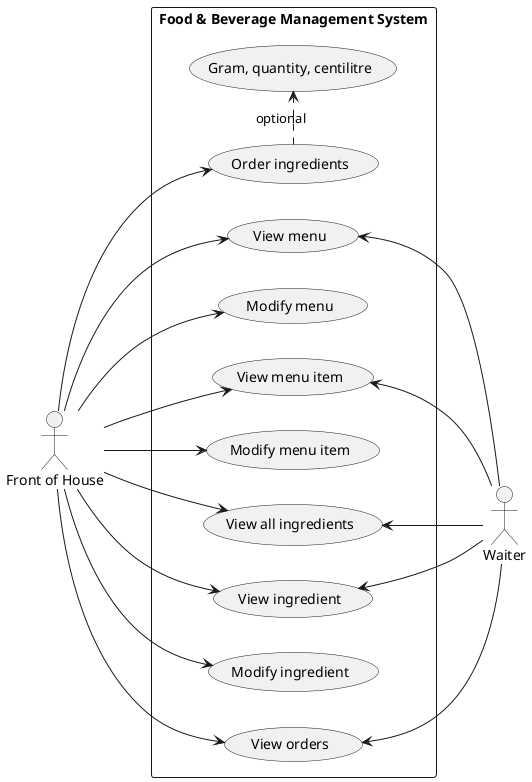 @startuml

left to right direction

actor "Front of House" as FoH
actor Waiter

rectangle "Food & Beverage Management System" {
    (View menu) as (MenuView)
    (Modify menu) as (MenuUpdate)

    (View menu item) as (MenuItemView)
    (Modify menu item) as (MenuItemUpdate)

    (View all ingredients) as (IngredientAll)
    (View ingredient) as (IngredientView)
    (Modify ingredient) as (IngredientUpdate)
    (Order ingredients) as (IngredientOrder)
    (View orders) as (BarOrderView)
    (Gram, quantity, centilitre) as (IngredientQuantity)

    (IngredientOrder) .> (IngredientQuantity) : optional

    FoH --> (MenuView)
    FoH --> (MenuUpdate)
    FoH --> (MenuItemView)
    FoH --> (MenuItemUpdate)

    FoH --> (IngredientAll)
    FoH --> (IngredientView)
    FoH --> (IngredientUpdate)
    FoH --> (IngredientOrder)
    FoH --> (BarOrderView)

    (MenuView) <-- Waiter
    (MenuItemView) <-- Waiter
    (IngredientAll) <-- Waiter
    (IngredientView) <-- Waiter
    (BarOrderView) <-- Waiter
}

@enduml
